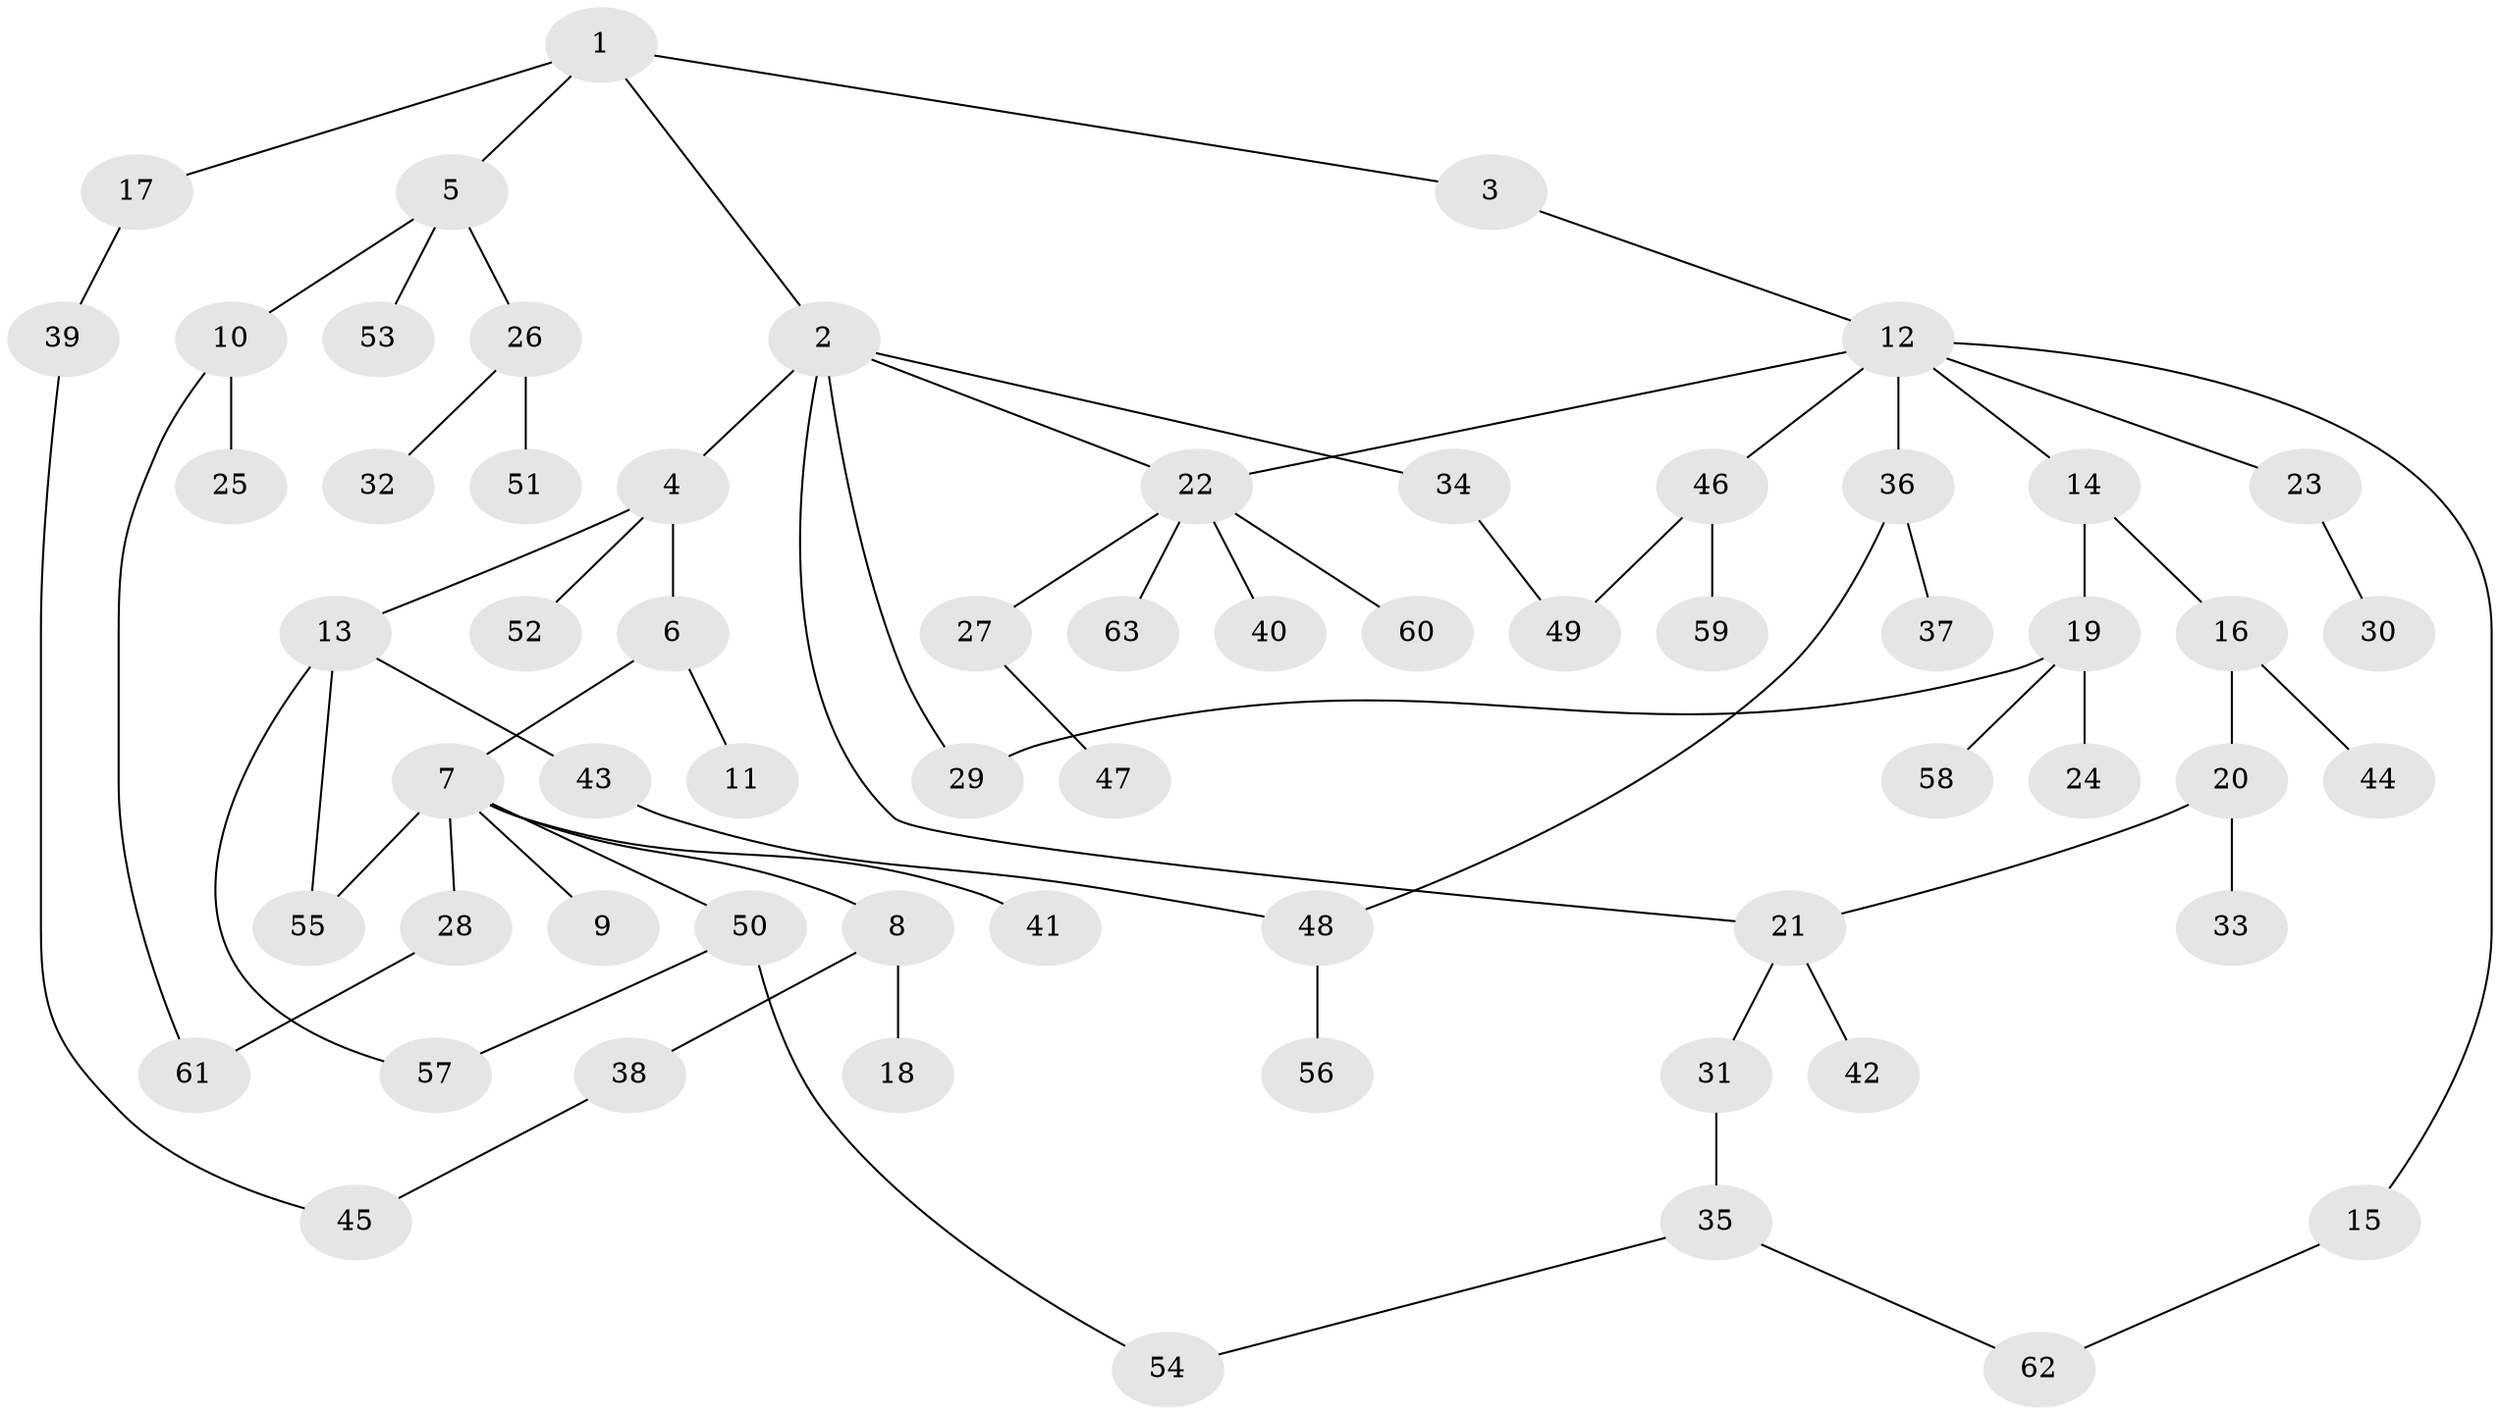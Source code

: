 // Generated by graph-tools (version 1.1) at 2025/49/03/09/25 03:49:24]
// undirected, 63 vertices, 73 edges
graph export_dot {
graph [start="1"]
  node [color=gray90,style=filled];
  1;
  2;
  3;
  4;
  5;
  6;
  7;
  8;
  9;
  10;
  11;
  12;
  13;
  14;
  15;
  16;
  17;
  18;
  19;
  20;
  21;
  22;
  23;
  24;
  25;
  26;
  27;
  28;
  29;
  30;
  31;
  32;
  33;
  34;
  35;
  36;
  37;
  38;
  39;
  40;
  41;
  42;
  43;
  44;
  45;
  46;
  47;
  48;
  49;
  50;
  51;
  52;
  53;
  54;
  55;
  56;
  57;
  58;
  59;
  60;
  61;
  62;
  63;
  1 -- 2;
  1 -- 3;
  1 -- 5;
  1 -- 17;
  2 -- 4;
  2 -- 29;
  2 -- 34;
  2 -- 22;
  2 -- 21;
  3 -- 12;
  4 -- 6;
  4 -- 13;
  4 -- 52;
  5 -- 10;
  5 -- 26;
  5 -- 53;
  6 -- 7;
  6 -- 11;
  7 -- 8;
  7 -- 9;
  7 -- 28;
  7 -- 41;
  7 -- 50;
  7 -- 55;
  8 -- 18;
  8 -- 38;
  10 -- 25;
  10 -- 61;
  12 -- 14;
  12 -- 15;
  12 -- 22;
  12 -- 23;
  12 -- 36;
  12 -- 46;
  13 -- 43;
  13 -- 57;
  13 -- 55;
  14 -- 16;
  14 -- 19;
  15 -- 62;
  16 -- 20;
  16 -- 44;
  17 -- 39;
  19 -- 24;
  19 -- 58;
  19 -- 29;
  20 -- 21;
  20 -- 33;
  21 -- 31;
  21 -- 42;
  22 -- 27;
  22 -- 40;
  22 -- 60;
  22 -- 63;
  23 -- 30;
  26 -- 32;
  26 -- 51;
  27 -- 47;
  28 -- 61;
  31 -- 35;
  34 -- 49;
  35 -- 54;
  35 -- 62;
  36 -- 37;
  36 -- 48;
  38 -- 45;
  39 -- 45;
  43 -- 48;
  46 -- 49;
  46 -- 59;
  48 -- 56;
  50 -- 57;
  50 -- 54;
}
